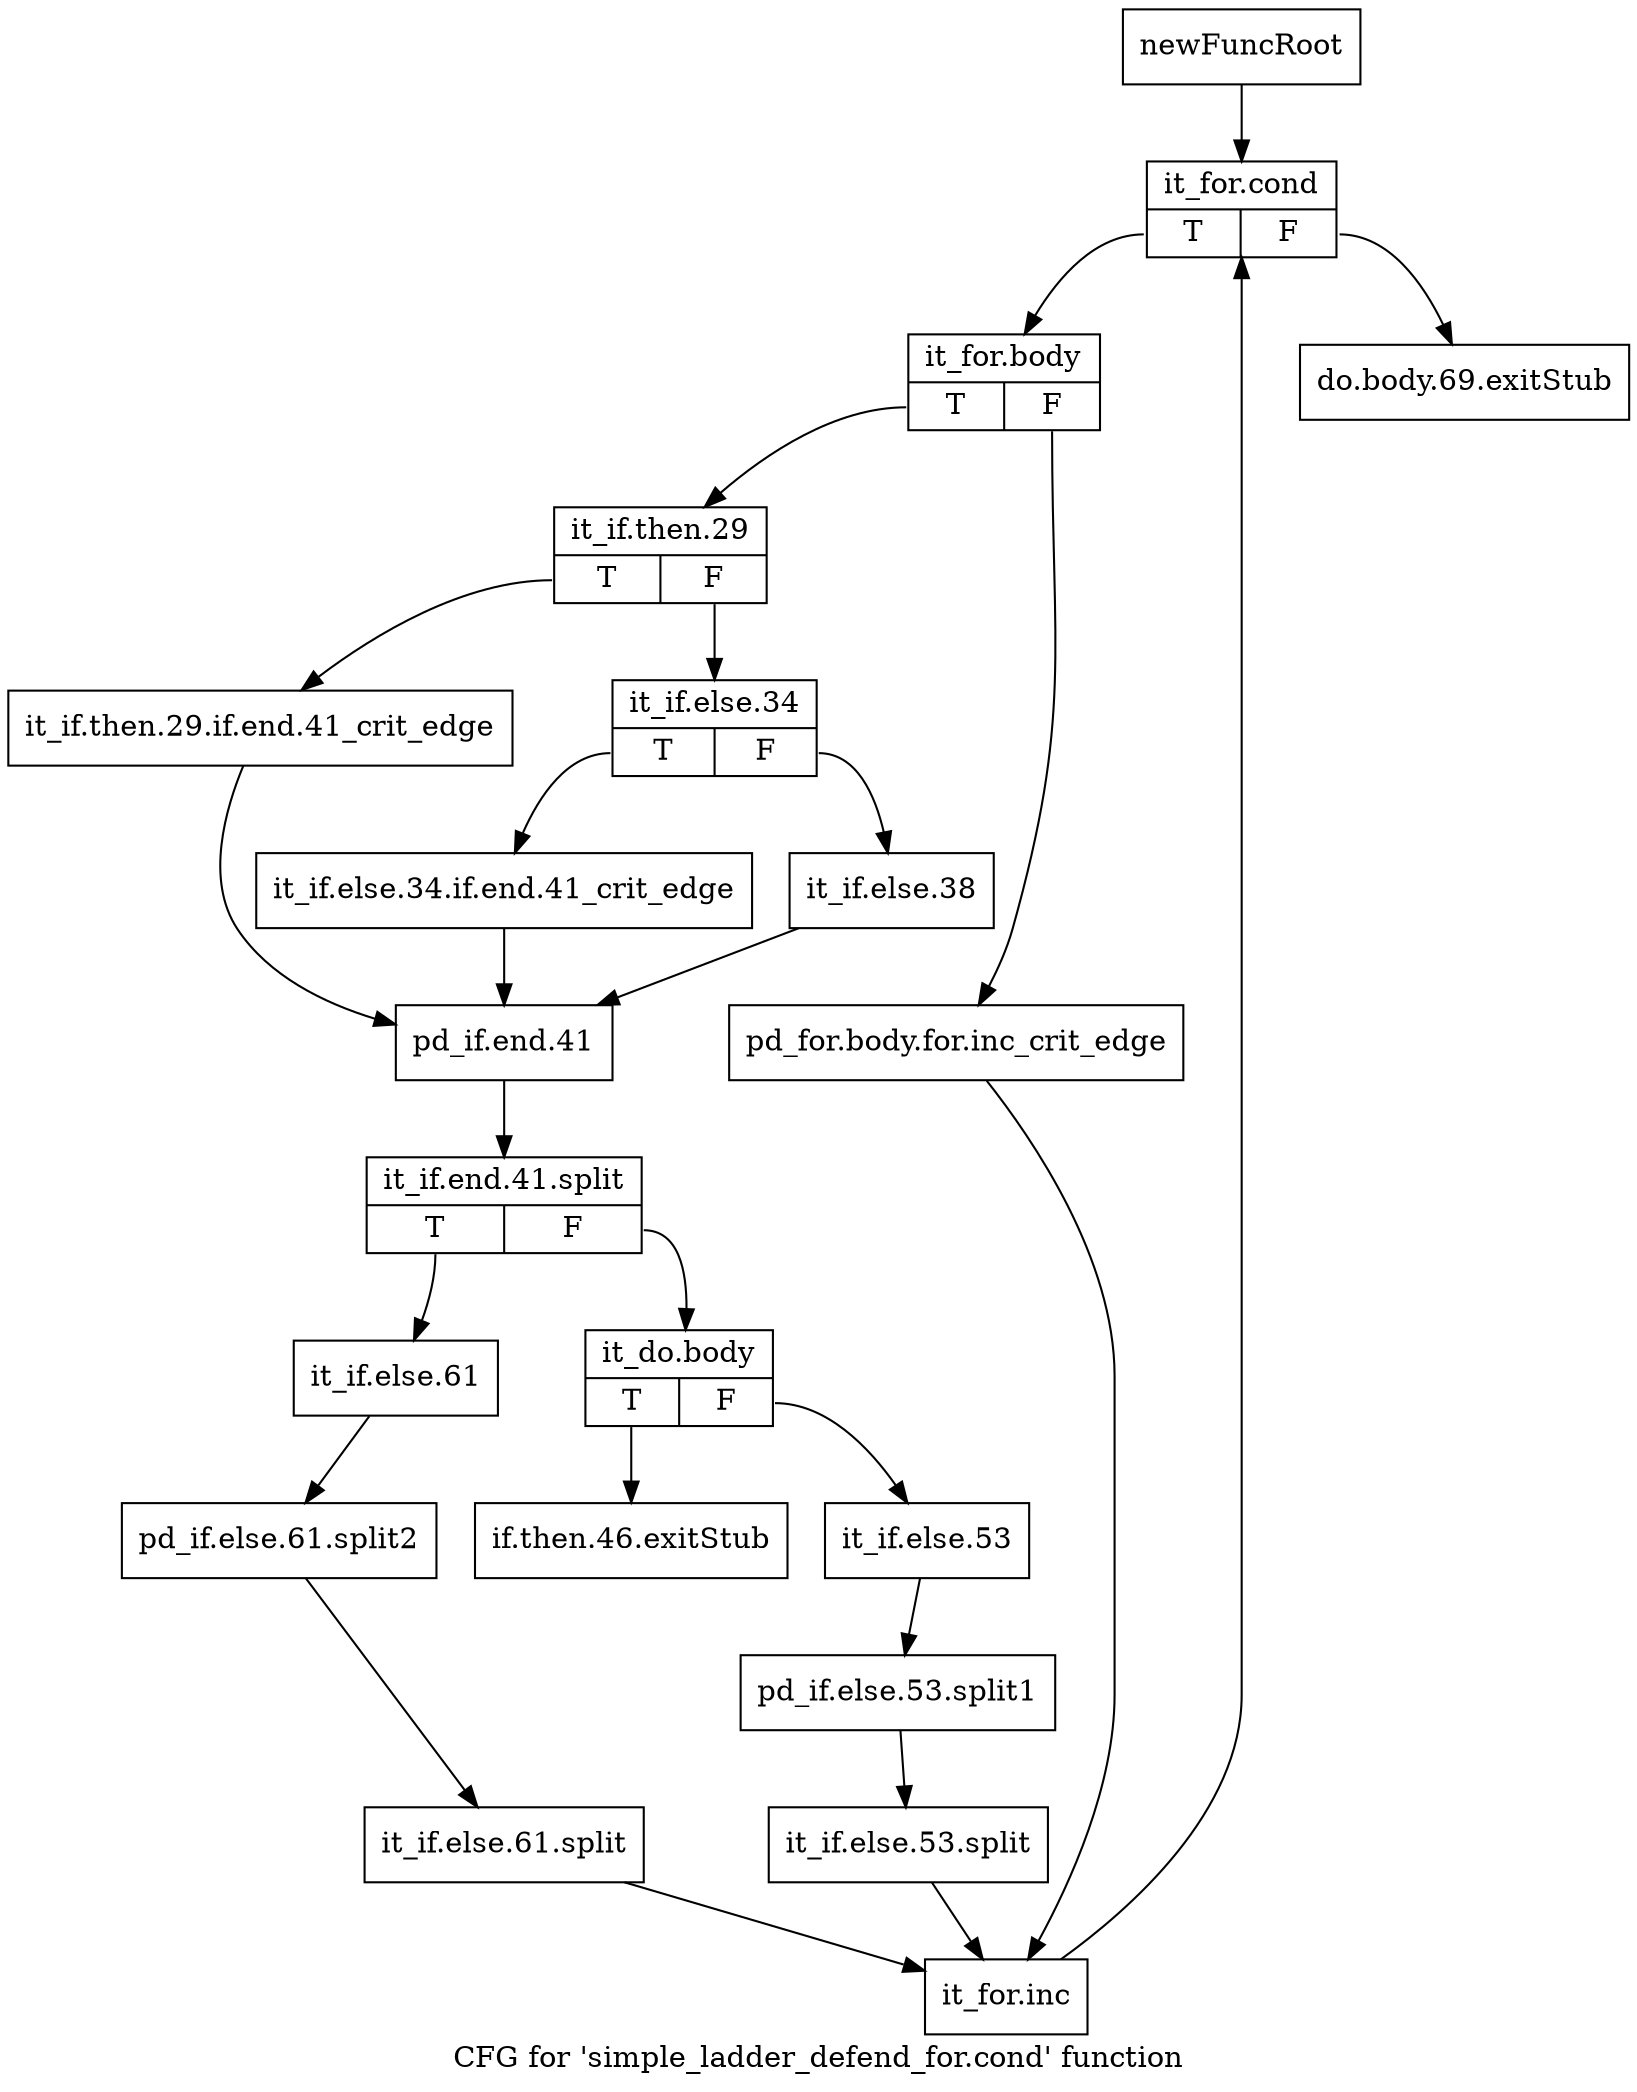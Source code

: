 digraph "CFG for 'simple_ladder_defend_for.cond' function" {
	label="CFG for 'simple_ladder_defend_for.cond' function";

	Node0x4400f90 [shape=record,label="{newFuncRoot}"];
	Node0x4400f90 -> Node0x4401080;
	Node0x4400fe0 [shape=record,label="{do.body.69.exitStub}"];
	Node0x4401030 [shape=record,label="{if.then.46.exitStub}"];
	Node0x4401080 [shape=record,label="{it_for.cond|{<s0>T|<s1>F}}"];
	Node0x4401080:s0 -> Node0x44010d0;
	Node0x4401080:s1 -> Node0x4400fe0;
	Node0x44010d0 [shape=record,label="{it_for.body|{<s0>T|<s1>F}}"];
	Node0x44010d0:s0 -> Node0x4401170;
	Node0x44010d0:s1 -> Node0x4401120;
	Node0x4401120 [shape=record,label="{pd_for.body.for.inc_crit_edge}"];
	Node0x4401120 -> Node0x4401440;
	Node0x4401170 [shape=record,label="{it_if.then.29|{<s0>T|<s1>F}}"];
	Node0x4401170:s0 -> Node0x44012b0;
	Node0x4401170:s1 -> Node0x44011c0;
	Node0x44011c0 [shape=record,label="{it_if.else.34|{<s0>T|<s1>F}}"];
	Node0x44011c0:s0 -> Node0x4401260;
	Node0x44011c0:s1 -> Node0x4401210;
	Node0x4401210 [shape=record,label="{it_if.else.38}"];
	Node0x4401210 -> Node0x4401300;
	Node0x4401260 [shape=record,label="{it_if.else.34.if.end.41_crit_edge}"];
	Node0x4401260 -> Node0x4401300;
	Node0x44012b0 [shape=record,label="{it_if.then.29.if.end.41_crit_edge}"];
	Node0x44012b0 -> Node0x4401300;
	Node0x4401300 [shape=record,label="{pd_if.end.41}"];
	Node0x4401300 -> Node0x539d8a0;
	Node0x539d8a0 [shape=record,label="{it_if.end.41.split|{<s0>T|<s1>F}}"];
	Node0x539d8a0:s0 -> Node0x44013f0;
	Node0x539d8a0:s1 -> Node0x4401350;
	Node0x4401350 [shape=record,label="{it_do.body|{<s0>T|<s1>F}}"];
	Node0x4401350:s0 -> Node0x4401030;
	Node0x4401350:s1 -> Node0x44013a0;
	Node0x44013a0 [shape=record,label="{it_if.else.53}"];
	Node0x44013a0 -> Node0x53931b0;
	Node0x53931b0 [shape=record,label="{pd_if.else.53.split1}"];
	Node0x53931b0 -> Node0x5393160;
	Node0x5393160 [shape=record,label="{it_if.else.53.split}"];
	Node0x5393160 -> Node0x4401440;
	Node0x44013f0 [shape=record,label="{it_if.else.61}"];
	Node0x44013f0 -> Node0x5384c00;
	Node0x5384c00 [shape=record,label="{pd_if.else.61.split2}"];
	Node0x5384c00 -> Node0x539d940;
	Node0x539d940 [shape=record,label="{it_if.else.61.split}"];
	Node0x539d940 -> Node0x4401440;
	Node0x4401440 [shape=record,label="{it_for.inc}"];
	Node0x4401440 -> Node0x4401080;
}
